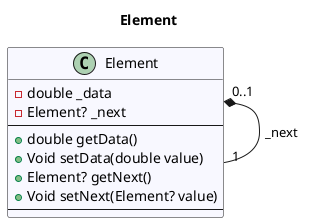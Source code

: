 @startuml Element
title Element
class Element #GhostWhite {
- double _data
- Element? _next
---
+ double getData()
+ Void setData(double value)
+ Element? getNext()
+ Void setNext(Element? value)
---
}
Element "0..1" *-- "1" Element : _next
@enduml
